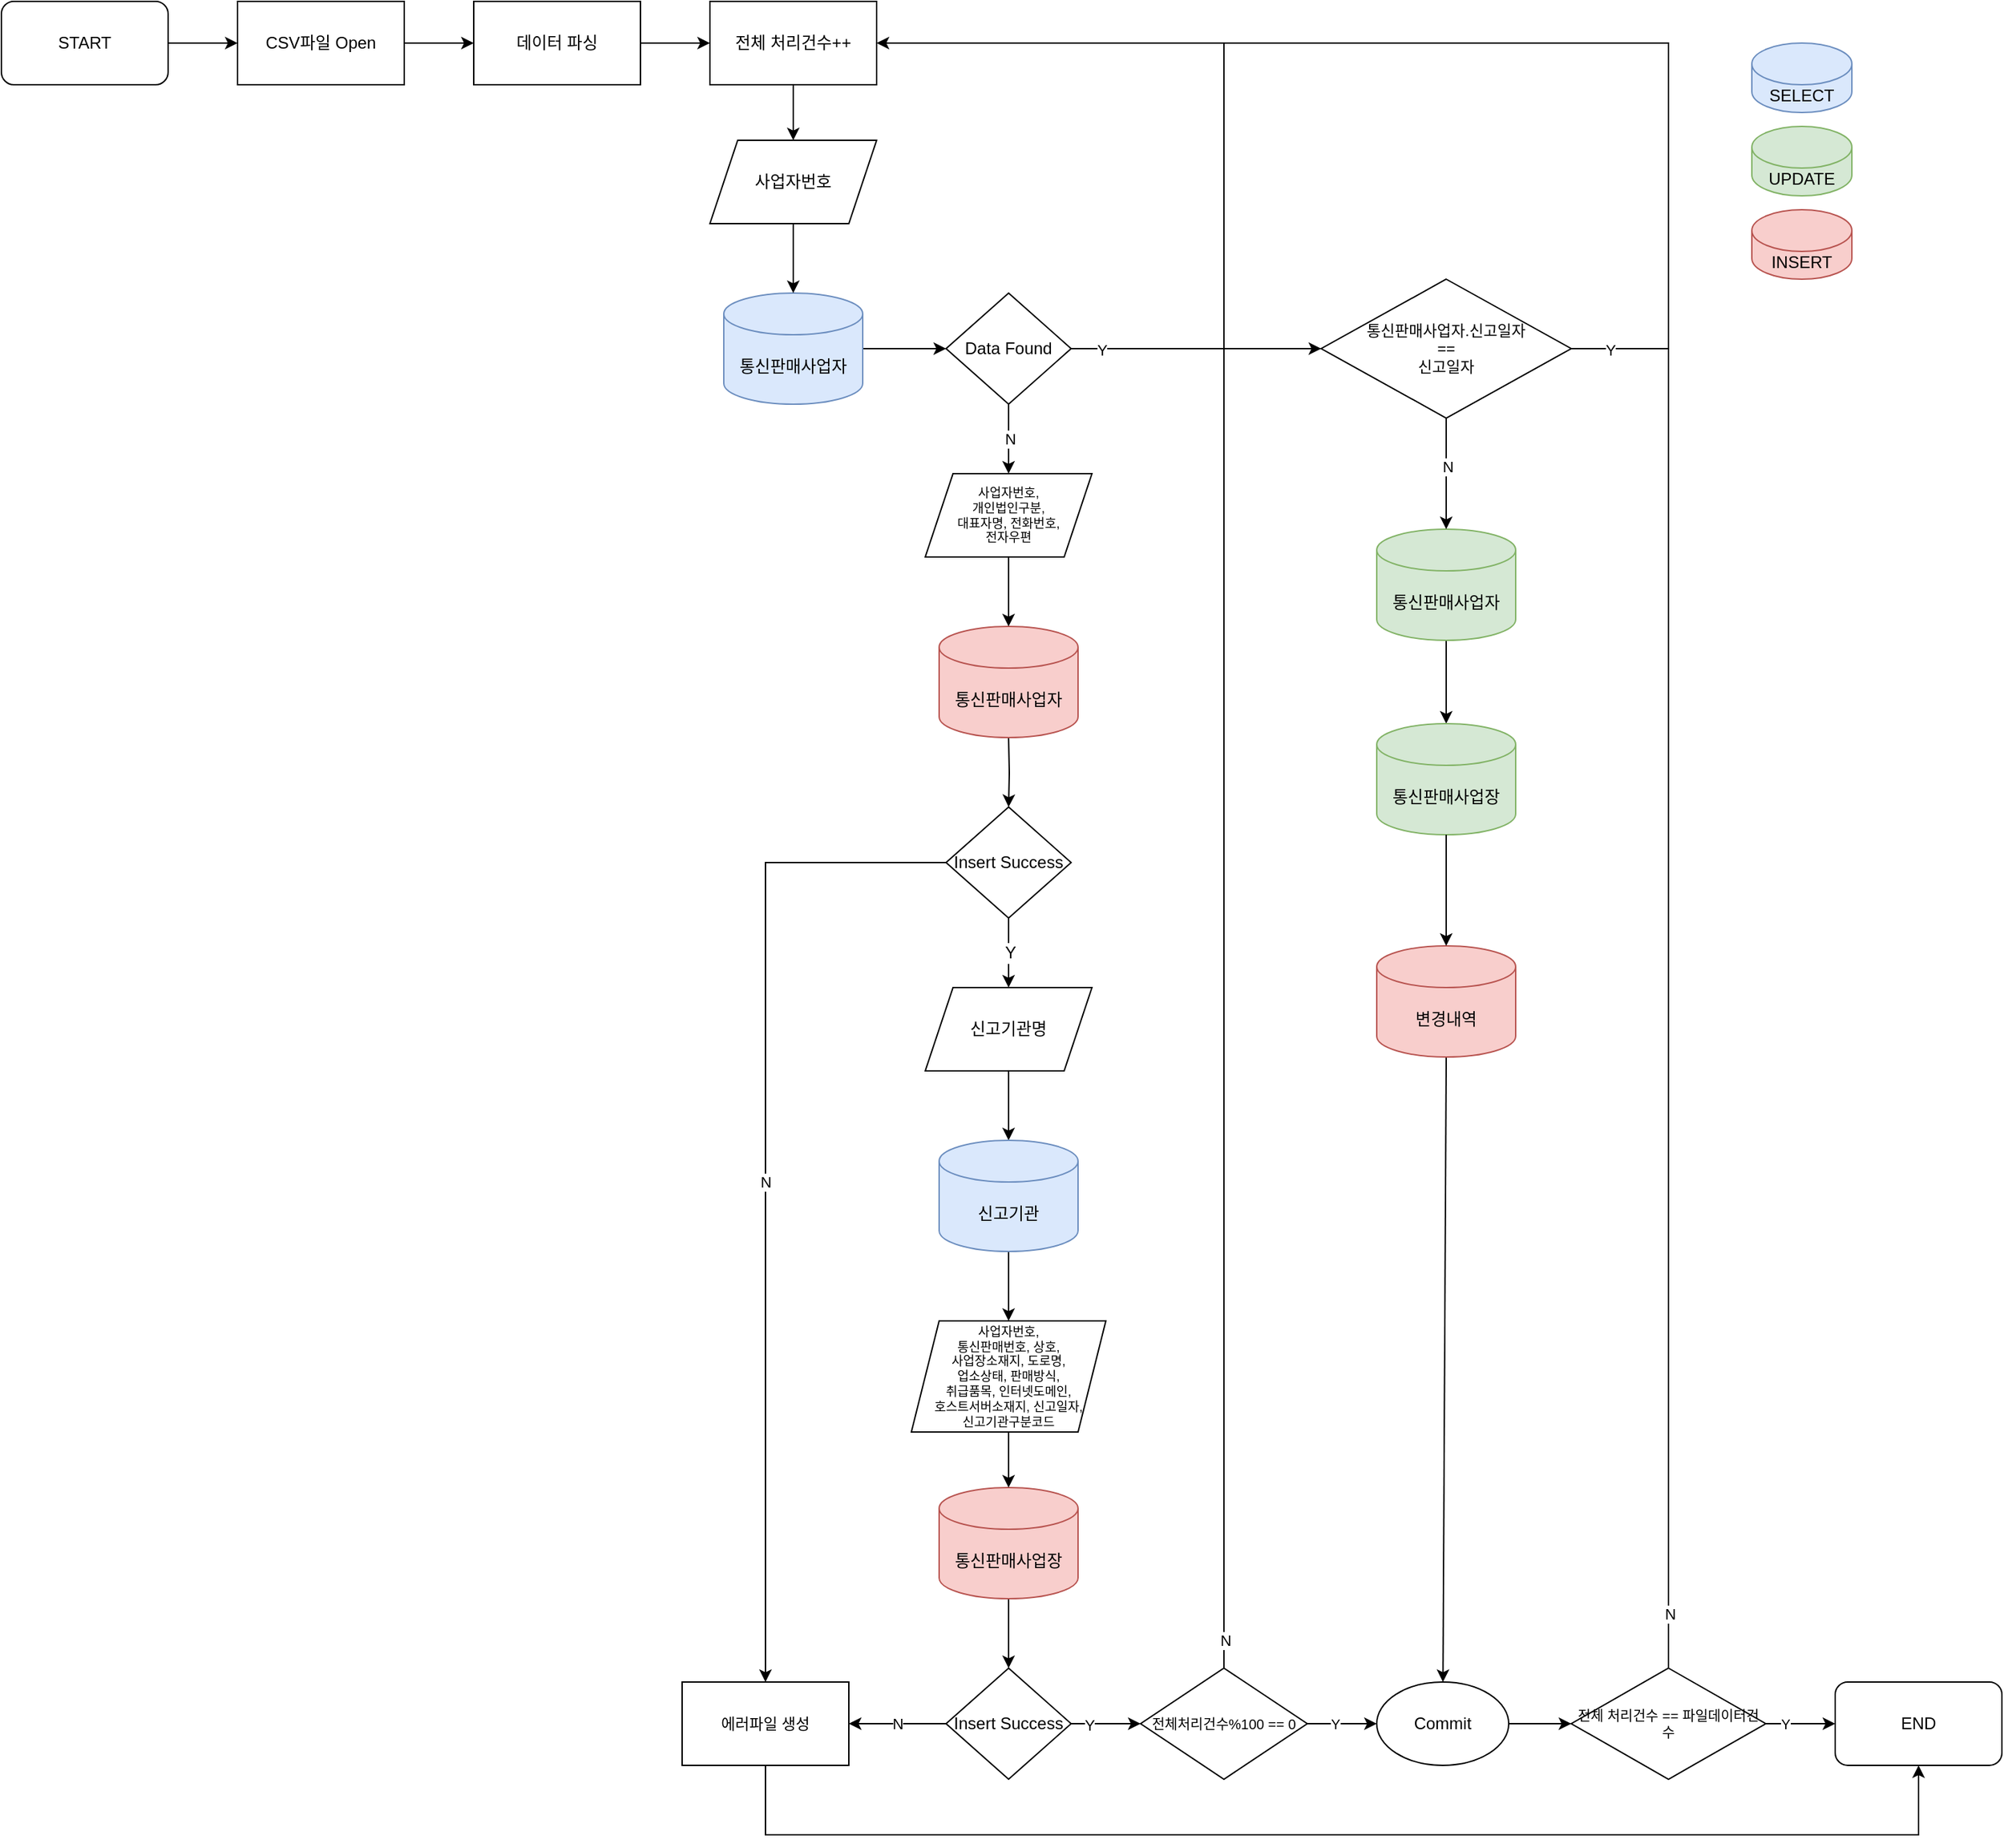 <mxfile version="14.3.2" type="github">
  <diagram id="6a731a19-8d31-9384-78a2-239565b7b9f0" name="Page-1">
    <mxGraphModel dx="946" dy="564" grid="1" gridSize="10" guides="1" tooltips="1" connect="1" arrows="1" fold="1" page="1" pageScale="1" pageWidth="2336" pageHeight="1654" background="none" math="0" shadow="0">
      <root>
        <mxCell id="0" />
        <mxCell id="1" parent="0" />
        <mxCell id="3wPFejk1XR7l_yjAUoGq-90" value="" style="edgeStyle=orthogonalEdgeStyle;rounded=0;orthogonalLoop=1;jettySize=auto;html=1;fontSize=12;" edge="1" parent="1" source="3wPFejk1XR7l_yjAUoGq-55" target="3wPFejk1XR7l_yjAUoGq-57">
          <mxGeometry relative="1" as="geometry" />
        </mxCell>
        <mxCell id="3wPFejk1XR7l_yjAUoGq-55" value="START" style="rounded=1;whiteSpace=wrap;html=1;" vertex="1" parent="1">
          <mxGeometry x="60" y="40" width="120" height="60" as="geometry" />
        </mxCell>
        <mxCell id="3wPFejk1XR7l_yjAUoGq-108" value="" style="edgeStyle=orthogonalEdgeStyle;rounded=0;orthogonalLoop=1;jettySize=auto;html=1;fontSize=10;" edge="1" parent="1" source="3wPFejk1XR7l_yjAUoGq-57" target="3wPFejk1XR7l_yjAUoGq-59">
          <mxGeometry relative="1" as="geometry" />
        </mxCell>
        <mxCell id="3wPFejk1XR7l_yjAUoGq-57" value="CSV파일 Open" style="rounded=0;whiteSpace=wrap;html=1;" vertex="1" parent="1">
          <mxGeometry x="230" y="40" width="120" height="60" as="geometry" />
        </mxCell>
        <mxCell id="3wPFejk1XR7l_yjAUoGq-109" value="" style="edgeStyle=orthogonalEdgeStyle;rounded=0;orthogonalLoop=1;jettySize=auto;html=1;fontSize=10;" edge="1" parent="1" source="3wPFejk1XR7l_yjAUoGq-59" target="3wPFejk1XR7l_yjAUoGq-107">
          <mxGeometry relative="1" as="geometry" />
        </mxCell>
        <mxCell id="3wPFejk1XR7l_yjAUoGq-59" value="데이터 파싱" style="rounded=0;whiteSpace=wrap;html=1;" vertex="1" parent="1">
          <mxGeometry x="400" y="40" width="120" height="60" as="geometry" />
        </mxCell>
        <mxCell id="3wPFejk1XR7l_yjAUoGq-71" value="" style="edgeStyle=orthogonalEdgeStyle;rounded=0;orthogonalLoop=1;jettySize=auto;html=1;" edge="1" parent="1" source="3wPFejk1XR7l_yjAUoGq-61" target="3wPFejk1XR7l_yjAUoGq-70">
          <mxGeometry relative="1" as="geometry" />
        </mxCell>
        <mxCell id="3wPFejk1XR7l_yjAUoGq-61" value="통신판매사업자" style="shape=cylinder3;whiteSpace=wrap;html=1;boundedLbl=1;backgroundOutline=1;size=15;fillColor=#dae8fc;strokeColor=#6c8ebf;" vertex="1" parent="1">
          <mxGeometry x="580" y="250" width="100" height="80" as="geometry" />
        </mxCell>
        <mxCell id="3wPFejk1XR7l_yjAUoGq-69" value="" style="edgeStyle=orthogonalEdgeStyle;rounded=0;orthogonalLoop=1;jettySize=auto;html=1;" edge="1" parent="1" source="3wPFejk1XR7l_yjAUoGq-67" target="3wPFejk1XR7l_yjAUoGq-61">
          <mxGeometry relative="1" as="geometry" />
        </mxCell>
        <mxCell id="3wPFejk1XR7l_yjAUoGq-67" value="사업자번호" style="shape=parallelogram;perimeter=parallelogramPerimeter;whiteSpace=wrap;html=1;fixedSize=1;" vertex="1" parent="1">
          <mxGeometry x="570" y="140" width="120" height="60" as="geometry" />
        </mxCell>
        <mxCell id="3wPFejk1XR7l_yjAUoGq-83" value="N" style="edgeStyle=orthogonalEdgeStyle;rounded=0;orthogonalLoop=1;jettySize=auto;html=1;" edge="1" parent="1" source="3wPFejk1XR7l_yjAUoGq-70">
          <mxGeometry relative="1" as="geometry">
            <mxPoint x="785" y="380" as="targetPoint" />
          </mxGeometry>
        </mxCell>
        <mxCell id="3wPFejk1XR7l_yjAUoGq-112" value="" style="edgeStyle=orthogonalEdgeStyle;rounded=0;orthogonalLoop=1;jettySize=auto;html=1;fontSize=11;entryX=0;entryY=0.5;entryDx=0;entryDy=0;" edge="1" parent="1" source="3wPFejk1XR7l_yjAUoGq-70" target="3wPFejk1XR7l_yjAUoGq-149">
          <mxGeometry relative="1" as="geometry">
            <mxPoint x="1000" y="290" as="targetPoint" />
          </mxGeometry>
        </mxCell>
        <mxCell id="3wPFejk1XR7l_yjAUoGq-138" value="Y" style="edgeLabel;html=1;align=center;verticalAlign=middle;resizable=0;points=[];fontSize=11;" vertex="1" connectable="0" parent="3wPFejk1XR7l_yjAUoGq-112">
          <mxGeometry x="-0.758" y="-1" relative="1" as="geometry">
            <mxPoint as="offset" />
          </mxGeometry>
        </mxCell>
        <mxCell id="3wPFejk1XR7l_yjAUoGq-70" value="Data Found" style="rhombus;whiteSpace=wrap;html=1;" vertex="1" parent="1">
          <mxGeometry x="740" y="250" width="90" height="80" as="geometry" />
        </mxCell>
        <mxCell id="3wPFejk1XR7l_yjAUoGq-80" value="" style="edgeStyle=orthogonalEdgeStyle;rounded=0;orthogonalLoop=1;jettySize=auto;html=1;" edge="1" parent="1" target="3wPFejk1XR7l_yjAUoGq-79">
          <mxGeometry relative="1" as="geometry">
            <mxPoint x="785" y="570" as="sourcePoint" />
          </mxGeometry>
        </mxCell>
        <mxCell id="3wPFejk1XR7l_yjAUoGq-93" value="Y" style="edgeStyle=orthogonalEdgeStyle;rounded=0;orthogonalLoop=1;jettySize=auto;html=1;fontSize=12;" edge="1" parent="1" source="3wPFejk1XR7l_yjAUoGq-79">
          <mxGeometry relative="1" as="geometry">
            <mxPoint x="785" y="750" as="targetPoint" />
          </mxGeometry>
        </mxCell>
        <mxCell id="3wPFejk1XR7l_yjAUoGq-79" value="Insert Success" style="rhombus;whiteSpace=wrap;html=1;" vertex="1" parent="1">
          <mxGeometry x="740" y="620" width="90" height="80" as="geometry" />
        </mxCell>
        <mxCell id="3wPFejk1XR7l_yjAUoGq-97" value="" style="edgeStyle=orthogonalEdgeStyle;rounded=0;orthogonalLoop=1;jettySize=auto;html=1;fontSize=12;" edge="1" parent="1" source="3wPFejk1XR7l_yjAUoGq-91" target="3wPFejk1XR7l_yjAUoGq-96">
          <mxGeometry relative="1" as="geometry" />
        </mxCell>
        <mxCell id="3wPFejk1XR7l_yjAUoGq-91" value="통신판매사업장" style="shape=cylinder3;whiteSpace=wrap;html=1;boundedLbl=1;backgroundOutline=1;size=15;fillColor=#f8cecc;strokeColor=#b85450;" vertex="1" parent="1">
          <mxGeometry x="735" y="1110" width="100" height="80" as="geometry" />
        </mxCell>
        <mxCell id="3wPFejk1XR7l_yjAUoGq-94" value="" style="edgeStyle=orthogonalEdgeStyle;rounded=0;orthogonalLoop=1;jettySize=auto;html=1;fontSize=12;" edge="1" parent="1" source="3wPFejk1XR7l_yjAUoGq-92" target="3wPFejk1XR7l_yjAUoGq-91">
          <mxGeometry relative="1" as="geometry" />
        </mxCell>
        <mxCell id="3wPFejk1XR7l_yjAUoGq-92" value="&lt;font style=&quot;font-size: 9px&quot;&gt;사업자번호, &lt;br&gt;통신판매번호, 상호,&lt;br&gt;사업장소재지, 도로명,&lt;br&gt;업소상태, 판매방식,&lt;br&gt;취급품목, 인터넷도메인,&lt;br&gt;호스트서버소재지, 신고일자,&lt;br&gt;신고기관구분코드&lt;br&gt;&lt;/font&gt;" style="shape=parallelogram;perimeter=parallelogramPerimeter;whiteSpace=wrap;html=1;fixedSize=1;fontSize=9;" vertex="1" parent="1">
          <mxGeometry x="715" y="990" width="140" height="80" as="geometry" />
        </mxCell>
        <mxCell id="3wPFejk1XR7l_yjAUoGq-118" value="N" style="edgeStyle=orthogonalEdgeStyle;rounded=0;orthogonalLoop=1;jettySize=auto;html=1;fontSize=11;" edge="1" parent="1" source="3wPFejk1XR7l_yjAUoGq-96" target="3wPFejk1XR7l_yjAUoGq-117">
          <mxGeometry relative="1" as="geometry" />
        </mxCell>
        <mxCell id="3wPFejk1XR7l_yjAUoGq-132" value="" style="edgeStyle=orthogonalEdgeStyle;rounded=0;orthogonalLoop=1;jettySize=auto;html=1;fontSize=11;" edge="1" parent="1" source="3wPFejk1XR7l_yjAUoGq-96" target="3wPFejk1XR7l_yjAUoGq-131">
          <mxGeometry relative="1" as="geometry" />
        </mxCell>
        <mxCell id="3wPFejk1XR7l_yjAUoGq-139" value="Y" style="edgeLabel;html=1;align=center;verticalAlign=middle;resizable=0;points=[];fontSize=11;" vertex="1" connectable="0" parent="3wPFejk1XR7l_yjAUoGq-132">
          <mxGeometry x="-0.48" y="-1" relative="1" as="geometry">
            <mxPoint as="offset" />
          </mxGeometry>
        </mxCell>
        <mxCell id="3wPFejk1XR7l_yjAUoGq-96" value="Insert Success" style="rhombus;whiteSpace=wrap;html=1;" vertex="1" parent="1">
          <mxGeometry x="740" y="1240" width="90" height="80" as="geometry" />
        </mxCell>
        <mxCell id="3wPFejk1XR7l_yjAUoGq-125" value="" style="edgeStyle=orthogonalEdgeStyle;rounded=0;orthogonalLoop=1;jettySize=auto;html=1;fontSize=11;" edge="1" parent="1" source="3wPFejk1XR7l_yjAUoGq-98">
          <mxGeometry relative="1" as="geometry">
            <mxPoint x="1190" y="1280" as="targetPoint" />
          </mxGeometry>
        </mxCell>
        <mxCell id="3wPFejk1XR7l_yjAUoGq-98" value="Commit" style="ellipse;whiteSpace=wrap;html=1;fontSize=12;" vertex="1" parent="1">
          <mxGeometry x="1050" y="1250" width="95" height="60" as="geometry" />
        </mxCell>
        <mxCell id="3wPFejk1XR7l_yjAUoGq-105" value="" style="edgeStyle=orthogonalEdgeStyle;rounded=0;orthogonalLoop=1;jettySize=auto;html=1;fontSize=10;" edge="1" parent="1" source="3wPFejk1XR7l_yjAUoGq-102" target="3wPFejk1XR7l_yjAUoGq-104">
          <mxGeometry relative="1" as="geometry" />
        </mxCell>
        <mxCell id="3wPFejk1XR7l_yjAUoGq-106" value="Y" style="edgeLabel;html=1;align=center;verticalAlign=middle;resizable=0;points=[];fontSize=10;" vertex="1" connectable="0" parent="3wPFejk1XR7l_yjAUoGq-105">
          <mxGeometry x="-0.442" relative="1" as="geometry">
            <mxPoint as="offset" />
          </mxGeometry>
        </mxCell>
        <mxCell id="3wPFejk1XR7l_yjAUoGq-102" value="전체 처리건수 == 파일데이터건수" style="rhombus;whiteSpace=wrap;html=1;fontSize=10;" vertex="1" parent="1">
          <mxGeometry x="1190" y="1240" width="140" height="80" as="geometry" />
        </mxCell>
        <mxCell id="3wPFejk1XR7l_yjAUoGq-104" value="END" style="rounded=1;whiteSpace=wrap;html=1;" vertex="1" parent="1">
          <mxGeometry x="1380" y="1250" width="120" height="60" as="geometry" />
        </mxCell>
        <mxCell id="3wPFejk1XR7l_yjAUoGq-110" value="" style="edgeStyle=orthogonalEdgeStyle;rounded=0;orthogonalLoop=1;jettySize=auto;html=1;fontSize=10;" edge="1" parent="1" source="3wPFejk1XR7l_yjAUoGq-107" target="3wPFejk1XR7l_yjAUoGq-67">
          <mxGeometry relative="1" as="geometry" />
        </mxCell>
        <mxCell id="3wPFejk1XR7l_yjAUoGq-107" value="전체 처리건수++" style="rounded=0;whiteSpace=wrap;html=1;" vertex="1" parent="1">
          <mxGeometry x="570" y="40" width="120" height="60" as="geometry" />
        </mxCell>
        <mxCell id="3wPFejk1XR7l_yjAUoGq-114" value="" style="edgeStyle=orthogonalEdgeStyle;rounded=0;orthogonalLoop=1;jettySize=auto;html=1;fontSize=10;" edge="1" parent="1" source="3wPFejk1XR7l_yjAUoGq-111" target="3wPFejk1XR7l_yjAUoGq-113">
          <mxGeometry relative="1" as="geometry" />
        </mxCell>
        <mxCell id="3wPFejk1XR7l_yjAUoGq-111" value="통신판매사업자" style="shape=cylinder3;whiteSpace=wrap;html=1;boundedLbl=1;backgroundOutline=1;size=15;fillColor=#d5e8d4;strokeColor=#82b366;" vertex="1" parent="1">
          <mxGeometry x="1050" y="420" width="100" height="80" as="geometry" />
        </mxCell>
        <mxCell id="3wPFejk1XR7l_yjAUoGq-113" value="통신판매사업장" style="shape=cylinder3;whiteSpace=wrap;html=1;boundedLbl=1;backgroundOutline=1;size=15;fillColor=#d5e8d4;strokeColor=#82b366;" vertex="1" parent="1">
          <mxGeometry x="1050" y="560" width="100" height="80" as="geometry" />
        </mxCell>
        <mxCell id="3wPFejk1XR7l_yjAUoGq-115" value="" style="endArrow=classic;html=1;fontSize=10;exitX=0.5;exitY=1;exitDx=0;exitDy=0;exitPerimeter=0;" edge="1" parent="1" source="3wPFejk1XR7l_yjAUoGq-152" target="3wPFejk1XR7l_yjAUoGq-98">
          <mxGeometry width="50" height="50" relative="1" as="geometry">
            <mxPoint x="830" y="530" as="sourcePoint" />
            <mxPoint x="950" y="870" as="targetPoint" />
          </mxGeometry>
        </mxCell>
        <mxCell id="3wPFejk1XR7l_yjAUoGq-117" value="에러파일 생성" style="rounded=0;whiteSpace=wrap;html=1;fontSize=11;" vertex="1" parent="1">
          <mxGeometry x="550" y="1250" width="120" height="60" as="geometry" />
        </mxCell>
        <mxCell id="3wPFejk1XR7l_yjAUoGq-119" value="N" style="endArrow=classic;html=1;fontSize=11;exitX=0;exitY=0.5;exitDx=0;exitDy=0;entryX=0.5;entryY=0;entryDx=0;entryDy=0;rounded=0;" edge="1" parent="1" source="3wPFejk1XR7l_yjAUoGq-79" target="3wPFejk1XR7l_yjAUoGq-117">
          <mxGeometry width="50" height="50" relative="1" as="geometry">
            <mxPoint x="730" y="900" as="sourcePoint" />
            <mxPoint x="600" y="1030" as="targetPoint" />
            <Array as="points">
              <mxPoint x="610" y="660" />
            </Array>
          </mxGeometry>
        </mxCell>
        <mxCell id="3wPFejk1XR7l_yjAUoGq-120" value="" style="endArrow=classic;html=1;fontSize=11;exitX=0.5;exitY=1;exitDx=0;exitDy=0;entryX=0.5;entryY=1;entryDx=0;entryDy=0;rounded=0;" edge="1" parent="1" source="3wPFejk1XR7l_yjAUoGq-117" target="3wPFejk1XR7l_yjAUoGq-104">
          <mxGeometry width="50" height="50" relative="1" as="geometry">
            <mxPoint x="860" y="1220" as="sourcePoint" />
            <mxPoint x="910" y="1170" as="targetPoint" />
            <Array as="points">
              <mxPoint x="610" y="1360" />
              <mxPoint x="1440" y="1360" />
            </Array>
          </mxGeometry>
        </mxCell>
        <mxCell id="3wPFejk1XR7l_yjAUoGq-121" value="SELECT" style="shape=cylinder3;whiteSpace=wrap;html=1;boundedLbl=1;backgroundOutline=1;size=15;fillColor=#dae8fc;strokeColor=#6c8ebf;" vertex="1" parent="1">
          <mxGeometry x="1320" y="70" width="72" height="50" as="geometry" />
        </mxCell>
        <mxCell id="3wPFejk1XR7l_yjAUoGq-122" value="UPDATE" style="shape=cylinder3;whiteSpace=wrap;html=1;boundedLbl=1;backgroundOutline=1;size=15;fillColor=#d5e8d4;strokeColor=#82b366;" vertex="1" parent="1">
          <mxGeometry x="1320" y="130" width="72" height="50" as="geometry" />
        </mxCell>
        <mxCell id="3wPFejk1XR7l_yjAUoGq-123" value="INSERT" style="shape=cylinder3;whiteSpace=wrap;html=1;boundedLbl=1;backgroundOutline=1;size=15;fillColor=#f8cecc;strokeColor=#b85450;" vertex="1" parent="1">
          <mxGeometry x="1320" y="190" width="72" height="50" as="geometry" />
        </mxCell>
        <mxCell id="3wPFejk1XR7l_yjAUoGq-127" value="" style="endArrow=classic;html=1;fontSize=11;exitX=0.5;exitY=0;exitDx=0;exitDy=0;entryX=1;entryY=0.5;entryDx=0;entryDy=0;rounded=0;" edge="1" parent="1" source="3wPFejk1XR7l_yjAUoGq-102" target="3wPFejk1XR7l_yjAUoGq-107">
          <mxGeometry width="50" height="50" relative="1" as="geometry">
            <mxPoint x="1150" y="1160" as="sourcePoint" />
            <mxPoint x="1200" y="1110" as="targetPoint" />
            <Array as="points">
              <mxPoint x="1260" y="70" />
            </Array>
          </mxGeometry>
        </mxCell>
        <mxCell id="3wPFejk1XR7l_yjAUoGq-130" value="N" style="edgeLabel;html=1;align=center;verticalAlign=middle;resizable=0;points=[];fontSize=11;" vertex="1" connectable="0" parent="3wPFejk1XR7l_yjAUoGq-127">
          <mxGeometry x="-0.955" y="-1" relative="1" as="geometry">
            <mxPoint as="offset" />
          </mxGeometry>
        </mxCell>
        <mxCell id="3wPFejk1XR7l_yjAUoGq-133" value="" style="edgeStyle=orthogonalEdgeStyle;rounded=0;orthogonalLoop=1;jettySize=auto;html=1;fontSize=11;" edge="1" parent="1" source="3wPFejk1XR7l_yjAUoGq-131" target="3wPFejk1XR7l_yjAUoGq-98">
          <mxGeometry relative="1" as="geometry" />
        </mxCell>
        <mxCell id="3wPFejk1XR7l_yjAUoGq-134" value="Y" style="edgeLabel;html=1;align=center;verticalAlign=middle;resizable=0;points=[];fontSize=10;" vertex="1" connectable="0" parent="3wPFejk1XR7l_yjAUoGq-133">
          <mxGeometry x="-0.2" relative="1" as="geometry">
            <mxPoint as="offset" />
          </mxGeometry>
        </mxCell>
        <mxCell id="3wPFejk1XR7l_yjAUoGq-131" value="전체처리건수%100 == 0" style="rhombus;whiteSpace=wrap;html=1;fontSize=10;" vertex="1" parent="1">
          <mxGeometry x="880" y="1240" width="120" height="80" as="geometry" />
        </mxCell>
        <mxCell id="3wPFejk1XR7l_yjAUoGq-136" value="" style="endArrow=none;html=1;fontSize=10;exitX=0.5;exitY=0;exitDx=0;exitDy=0;" edge="1" parent="1" source="3wPFejk1XR7l_yjAUoGq-131">
          <mxGeometry width="50" height="50" relative="1" as="geometry">
            <mxPoint x="960" y="330" as="sourcePoint" />
            <mxPoint x="940" y="70" as="targetPoint" />
          </mxGeometry>
        </mxCell>
        <mxCell id="3wPFejk1XR7l_yjAUoGq-140" value="N" style="edgeLabel;html=1;align=center;verticalAlign=middle;resizable=0;points=[];fontSize=11;" vertex="1" connectable="0" parent="3wPFejk1XR7l_yjAUoGq-136">
          <mxGeometry x="-0.966" y="-1" relative="1" as="geometry">
            <mxPoint as="offset" />
          </mxGeometry>
        </mxCell>
        <mxCell id="3wPFejk1XR7l_yjAUoGq-142" value="" style="edgeStyle=orthogonalEdgeStyle;rounded=0;orthogonalLoop=1;jettySize=auto;html=1;fontSize=12;" edge="1" parent="1" source="3wPFejk1XR7l_yjAUoGq-143" target="3wPFejk1XR7l_yjAUoGq-145">
          <mxGeometry relative="1" as="geometry" />
        </mxCell>
        <mxCell id="3wPFejk1XR7l_yjAUoGq-143" value="신고기관명" style="shape=parallelogram;perimeter=parallelogramPerimeter;whiteSpace=wrap;html=1;fixedSize=1;fontSize=12;" vertex="1" parent="1">
          <mxGeometry x="725" y="750" width="120" height="60" as="geometry" />
        </mxCell>
        <mxCell id="3wPFejk1XR7l_yjAUoGq-144" value="" style="edgeStyle=orthogonalEdgeStyle;rounded=0;orthogonalLoop=1;jettySize=auto;html=1;fontSize=12;" edge="1" parent="1" source="3wPFejk1XR7l_yjAUoGq-145">
          <mxGeometry relative="1" as="geometry">
            <mxPoint x="785" y="990" as="targetPoint" />
          </mxGeometry>
        </mxCell>
        <mxCell id="3wPFejk1XR7l_yjAUoGq-145" value="신고기관" style="shape=cylinder3;whiteSpace=wrap;html=1;boundedLbl=1;backgroundOutline=1;size=15;fillColor=#dae8fc;strokeColor=#6c8ebf;" vertex="1" parent="1">
          <mxGeometry x="735" y="860" width="100" height="80" as="geometry" />
        </mxCell>
        <mxCell id="3wPFejk1XR7l_yjAUoGq-146" value="통신판매사업자" style="shape=cylinder3;whiteSpace=wrap;html=1;boundedLbl=1;backgroundOutline=1;size=15;fillColor=#f8cecc;strokeColor=#b85450;" vertex="1" parent="1">
          <mxGeometry x="735" y="490" width="100" height="80" as="geometry" />
        </mxCell>
        <mxCell id="3wPFejk1XR7l_yjAUoGq-147" value="" style="edgeStyle=orthogonalEdgeStyle;rounded=0;orthogonalLoop=1;jettySize=auto;html=1;fontSize=12;" edge="1" parent="1" source="3wPFejk1XR7l_yjAUoGq-148" target="3wPFejk1XR7l_yjAUoGq-146">
          <mxGeometry relative="1" as="geometry" />
        </mxCell>
        <mxCell id="3wPFejk1XR7l_yjAUoGq-148" value="&lt;font style=&quot;font-size: 9px&quot;&gt;사업자번호, &lt;br&gt;개인법인구분, &lt;br style=&quot;font-size: 9px&quot;&gt;대표자명, 전화번호, &lt;br&gt;전자우편&lt;/font&gt;" style="shape=parallelogram;perimeter=parallelogramPerimeter;whiteSpace=wrap;html=1;fixedSize=1;fontSize=9;" vertex="1" parent="1">
          <mxGeometry x="725" y="380" width="120" height="60" as="geometry" />
        </mxCell>
        <mxCell id="3wPFejk1XR7l_yjAUoGq-150" value="" style="edgeStyle=orthogonalEdgeStyle;rounded=0;orthogonalLoop=1;jettySize=auto;html=1;fontSize=11;" edge="1" parent="1" source="3wPFejk1XR7l_yjAUoGq-149" target="3wPFejk1XR7l_yjAUoGq-111">
          <mxGeometry relative="1" as="geometry" />
        </mxCell>
        <mxCell id="3wPFejk1XR7l_yjAUoGq-151" value="N" style="edgeLabel;html=1;align=center;verticalAlign=middle;resizable=0;points=[];fontSize=11;" vertex="1" connectable="0" parent="3wPFejk1XR7l_yjAUoGq-150">
          <mxGeometry x="-0.125" y="1" relative="1" as="geometry">
            <mxPoint as="offset" />
          </mxGeometry>
        </mxCell>
        <mxCell id="3wPFejk1XR7l_yjAUoGq-149" value="통신판매사업자.신고일자&lt;br&gt;==&lt;br&gt;신고일자" style="rhombus;whiteSpace=wrap;html=1;fontSize=11;" vertex="1" parent="1">
          <mxGeometry x="1010" y="240" width="180" height="100" as="geometry" />
        </mxCell>
        <mxCell id="3wPFejk1XR7l_yjAUoGq-152" value="변경내역" style="shape=cylinder3;whiteSpace=wrap;html=1;boundedLbl=1;backgroundOutline=1;size=15;fillColor=#f8cecc;strokeColor=#b85450;" vertex="1" parent="1">
          <mxGeometry x="1050" y="720" width="100" height="80" as="geometry" />
        </mxCell>
        <mxCell id="3wPFejk1XR7l_yjAUoGq-153" value="" style="endArrow=classic;html=1;fontSize=10;exitX=0.5;exitY=1;exitDx=0;exitDy=0;exitPerimeter=0;" edge="1" parent="1" source="3wPFejk1XR7l_yjAUoGq-113" target="3wPFejk1XR7l_yjAUoGq-152">
          <mxGeometry width="50" height="50" relative="1" as="geometry">
            <mxPoint x="1100" y="640" as="sourcePoint" />
            <mxPoint x="1097.594" y="1250.0" as="targetPoint" />
          </mxGeometry>
        </mxCell>
        <mxCell id="3wPFejk1XR7l_yjAUoGq-155" value="" style="endArrow=none;html=1;fontSize=11;" edge="1" parent="1">
          <mxGeometry width="50" height="50" relative="1" as="geometry">
            <mxPoint x="1190" y="290" as="sourcePoint" />
            <mxPoint x="1260" y="290" as="targetPoint" />
          </mxGeometry>
        </mxCell>
        <mxCell id="3wPFejk1XR7l_yjAUoGq-156" value="Y" style="edgeLabel;html=1;align=center;verticalAlign=middle;resizable=0;points=[];fontSize=11;" vertex="1" connectable="0" parent="3wPFejk1XR7l_yjAUoGq-155">
          <mxGeometry x="-0.2" y="-1" relative="1" as="geometry">
            <mxPoint as="offset" />
          </mxGeometry>
        </mxCell>
      </root>
    </mxGraphModel>
  </diagram>
</mxfile>
